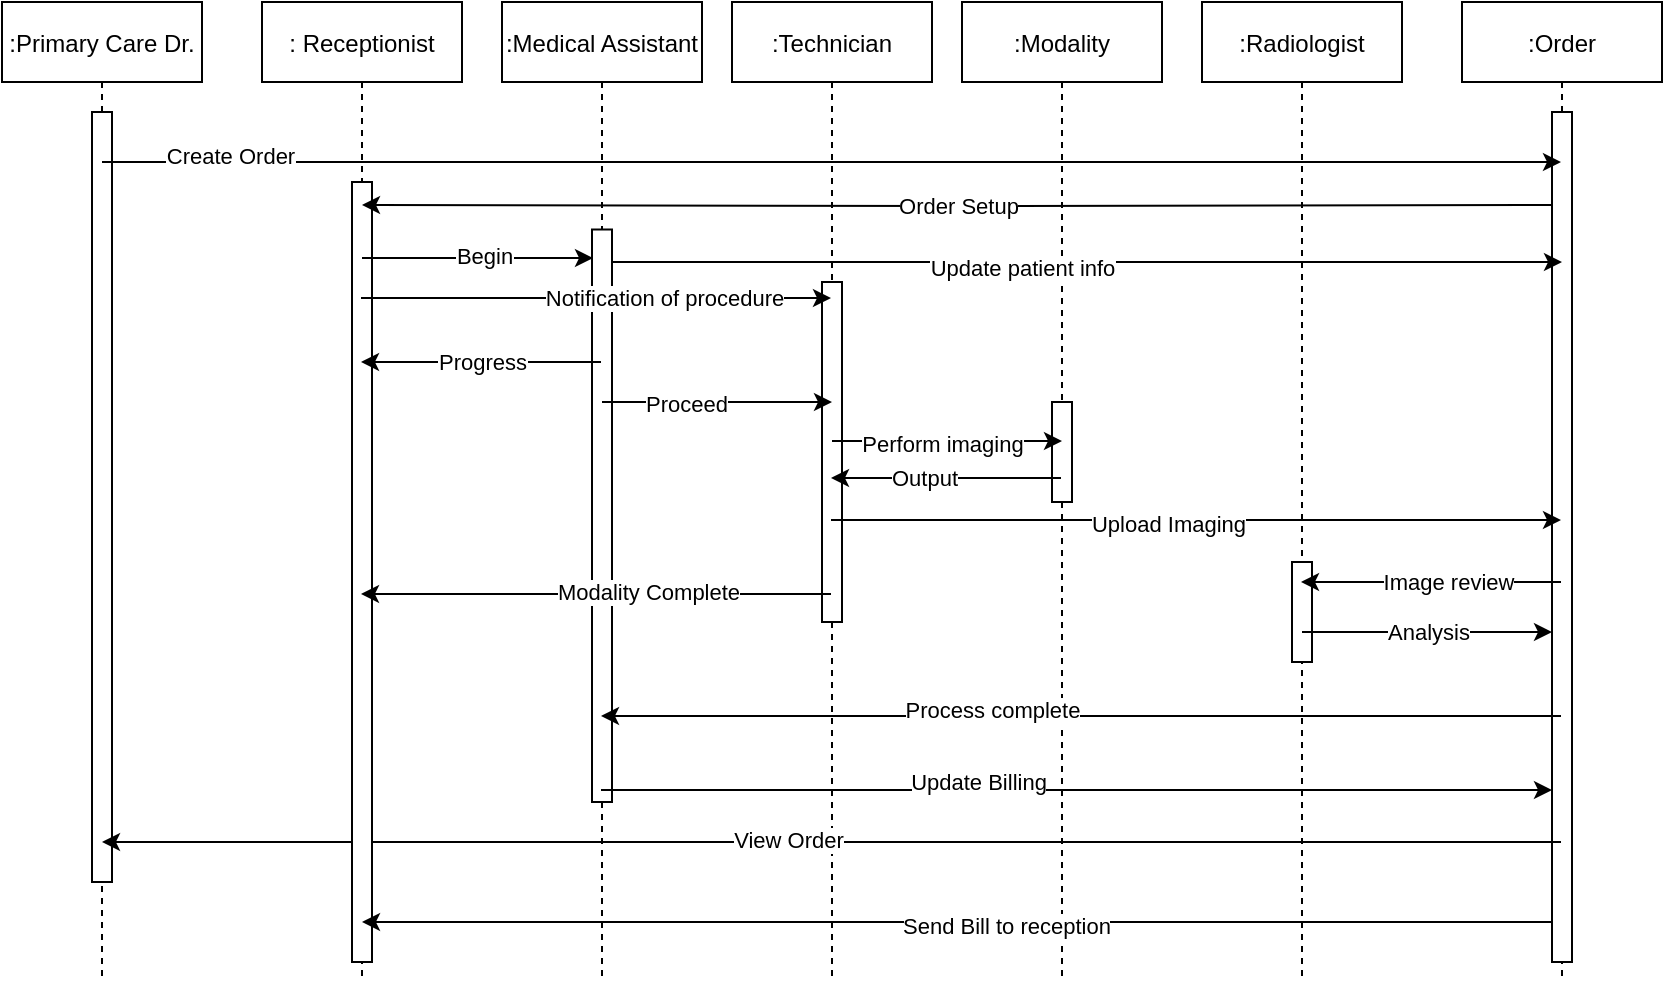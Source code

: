 <mxfile version="14.5.3" type="github">
  <diagram id="kgpKYQtTHZ0yAKxKKP6v" name="Page-1">
    <mxGraphModel dx="1141" dy="579" grid="1" gridSize="10" guides="1" tooltips="1" connect="1" arrows="1" fold="1" page="1" pageScale="1" pageWidth="850" pageHeight="1100" math="0" shadow="0">
      <root>
        <mxCell id="0" />
        <mxCell id="1" parent="0" />
        <mxCell id="3nuBFxr9cyL0pnOWT2aG-1" value=":Primary Care Dr." style="shape=umlLifeline;perimeter=lifelinePerimeter;container=1;collapsible=0;recursiveResize=0;rounded=0;shadow=0;strokeWidth=1;" parent="1" vertex="1">
          <mxGeometry x="10" y="70" width="100" height="490" as="geometry" />
        </mxCell>
        <mxCell id="3nuBFxr9cyL0pnOWT2aG-2" value="" style="points=[];perimeter=orthogonalPerimeter;rounded=0;shadow=0;strokeWidth=1;" parent="3nuBFxr9cyL0pnOWT2aG-1" vertex="1">
          <mxGeometry x="45" y="55" width="10" height="385" as="geometry" />
        </mxCell>
        <mxCell id="3nuBFxr9cyL0pnOWT2aG-5" value=":Order" style="shape=umlLifeline;perimeter=lifelinePerimeter;container=1;collapsible=0;recursiveResize=0;rounded=0;shadow=0;strokeWidth=1;" parent="1" vertex="1">
          <mxGeometry x="740" y="70" width="100" height="490" as="geometry" />
        </mxCell>
        <mxCell id="KH_maGALRaM7N10p8AnS-9" value="" style="points=[];perimeter=orthogonalPerimeter;rounded=0;shadow=0;strokeWidth=1;" parent="3nuBFxr9cyL0pnOWT2aG-5" vertex="1">
          <mxGeometry x="45" y="55" width="10" height="425" as="geometry" />
        </mxCell>
        <mxCell id="KH_maGALRaM7N10p8AnS-5" value=":Radiologist" style="shape=umlLifeline;perimeter=lifelinePerimeter;container=1;collapsible=0;recursiveResize=0;rounded=0;shadow=0;strokeWidth=1;" parent="1" vertex="1">
          <mxGeometry x="610" y="70" width="100" height="490" as="geometry" />
        </mxCell>
        <mxCell id="KH_maGALRaM7N10p8AnS-6" value="" style="points=[];perimeter=orthogonalPerimeter;rounded=0;shadow=0;strokeWidth=1;" parent="KH_maGALRaM7N10p8AnS-5" vertex="1">
          <mxGeometry x="45" y="280" width="10" height="50" as="geometry" />
        </mxCell>
        <mxCell id="KH_maGALRaM7N10p8AnS-7" value=":Technician" style="shape=umlLifeline;perimeter=lifelinePerimeter;container=1;collapsible=0;recursiveResize=0;rounded=0;shadow=0;strokeWidth=1;" parent="1" vertex="1">
          <mxGeometry x="375" y="70" width="100" height="490" as="geometry" />
        </mxCell>
        <mxCell id="KH_maGALRaM7N10p8AnS-8" value="" style="points=[];perimeter=orthogonalPerimeter;rounded=0;shadow=0;strokeWidth=1;" parent="KH_maGALRaM7N10p8AnS-7" vertex="1">
          <mxGeometry x="45" y="140" width="10" height="170" as="geometry" />
        </mxCell>
        <mxCell id="KH_maGALRaM7N10p8AnS-11" value="" style="endArrow=classic;html=1;" parent="1" source="3nuBFxr9cyL0pnOWT2aG-5" target="3nuBFxr9cyL0pnOWT2aG-1" edge="1">
          <mxGeometry width="50" height="50" relative="1" as="geometry">
            <mxPoint x="770" y="450" as="sourcePoint" />
            <mxPoint x="150" y="450" as="targetPoint" />
            <Array as="points">
              <mxPoint x="120" y="490" />
            </Array>
          </mxGeometry>
        </mxCell>
        <mxCell id="KH_maGALRaM7N10p8AnS-39" value="View Order" style="edgeLabel;html=1;align=center;verticalAlign=middle;resizable=0;points=[];" parent="KH_maGALRaM7N10p8AnS-11" vertex="1" connectable="0">
          <mxGeometry x="0.064" y="-1" relative="1" as="geometry">
            <mxPoint x="1" as="offset" />
          </mxGeometry>
        </mxCell>
        <mxCell id="KH_maGALRaM7N10p8AnS-13" value=":Modality" style="shape=umlLifeline;perimeter=lifelinePerimeter;container=1;collapsible=0;recursiveResize=0;rounded=0;shadow=0;strokeWidth=1;" parent="1" vertex="1">
          <mxGeometry x="490" y="70" width="100" height="490" as="geometry" />
        </mxCell>
        <mxCell id="KH_maGALRaM7N10p8AnS-14" value="" style="points=[];perimeter=orthogonalPerimeter;rounded=0;shadow=0;strokeWidth=1;" parent="KH_maGALRaM7N10p8AnS-13" vertex="1">
          <mxGeometry x="45" y="200" width="10" height="50" as="geometry" />
        </mxCell>
        <mxCell id="KH_maGALRaM7N10p8AnS-17" value="" style="endArrow=classic;html=1;" parent="1" edge="1">
          <mxGeometry width="50" height="50" relative="1" as="geometry">
            <mxPoint x="789.5" y="360" as="sourcePoint" />
            <mxPoint x="659.5" y="360" as="targetPoint" />
          </mxGeometry>
        </mxCell>
        <mxCell id="KH_maGALRaM7N10p8AnS-46" value="Image review" style="edgeLabel;html=1;align=center;verticalAlign=middle;resizable=0;points=[];" parent="KH_maGALRaM7N10p8AnS-17" vertex="1" connectable="0">
          <mxGeometry x="-0.131" relative="1" as="geometry">
            <mxPoint as="offset" />
          </mxGeometry>
        </mxCell>
        <mxCell id="KH_maGALRaM7N10p8AnS-18" value="" style="endArrow=classic;html=1;" parent="1" source="3nuBFxr9cyL0pnOWT2aG-1" target="3nuBFxr9cyL0pnOWT2aG-5" edge="1">
          <mxGeometry width="50" height="50" relative="1" as="geometry">
            <mxPoint x="190" y="200" as="sourcePoint" />
            <mxPoint x="240" y="150" as="targetPoint" />
            <Array as="points">
              <mxPoint x="450" y="150" />
            </Array>
          </mxGeometry>
        </mxCell>
        <mxCell id="KH_maGALRaM7N10p8AnS-38" value="Create Order" style="edgeLabel;html=1;align=center;verticalAlign=middle;resizable=0;points=[];" parent="KH_maGALRaM7N10p8AnS-18" vertex="1" connectable="0">
          <mxGeometry x="-0.829" y="3" relative="1" as="geometry">
            <mxPoint x="1" as="offset" />
          </mxGeometry>
        </mxCell>
        <mxCell id="KH_maGALRaM7N10p8AnS-21" value=": Receptionist" style="shape=umlLifeline;perimeter=lifelinePerimeter;container=1;collapsible=0;recursiveResize=0;rounded=0;shadow=0;strokeWidth=1;" parent="1" vertex="1">
          <mxGeometry x="140" y="70" width="100" height="490" as="geometry" />
        </mxCell>
        <mxCell id="KH_maGALRaM7N10p8AnS-22" value="" style="points=[];perimeter=orthogonalPerimeter;rounded=0;shadow=0;strokeWidth=1;" parent="KH_maGALRaM7N10p8AnS-21" vertex="1">
          <mxGeometry x="45" y="90" width="10" height="390" as="geometry" />
        </mxCell>
        <mxCell id="KH_maGALRaM7N10p8AnS-23" value="Order Setup" style="endArrow=classic;html=1;" parent="1" edge="1">
          <mxGeometry width="50" height="50" relative="1" as="geometry">
            <mxPoint x="785.5" y="171.5" as="sourcePoint" />
            <mxPoint x="190" y="171.5" as="targetPoint" />
            <Array as="points">
              <mxPoint x="490" y="172" />
            </Array>
          </mxGeometry>
        </mxCell>
        <mxCell id="KH_maGALRaM7N10p8AnS-24" value="" style="endArrow=classic;html=1;" parent="1" edge="1">
          <mxGeometry width="50" height="50" relative="1" as="geometry">
            <mxPoint x="190" y="198" as="sourcePoint" />
            <mxPoint x="305.5" y="198" as="targetPoint" />
            <Array as="points">
              <mxPoint x="240" y="198" />
            </Array>
          </mxGeometry>
        </mxCell>
        <mxCell id="KH_maGALRaM7N10p8AnS-49" value="Begin" style="edgeLabel;html=1;align=center;verticalAlign=middle;resizable=0;points=[];" parent="KH_maGALRaM7N10p8AnS-24" vertex="1" connectable="0">
          <mxGeometry x="0.056" y="1" relative="1" as="geometry">
            <mxPoint as="offset" />
          </mxGeometry>
        </mxCell>
        <mxCell id="KH_maGALRaM7N10p8AnS-25" value="" style="endArrow=classic;html=1;" parent="1" edge="1">
          <mxGeometry width="50" height="50" relative="1" as="geometry">
            <mxPoint x="310" y="200" as="sourcePoint" />
            <mxPoint x="790" y="200" as="targetPoint" />
          </mxGeometry>
        </mxCell>
        <mxCell id="KH_maGALRaM7N10p8AnS-41" value="Update patient info" style="edgeLabel;html=1;align=center;verticalAlign=middle;resizable=0;points=[];" parent="KH_maGALRaM7N10p8AnS-25" vertex="1" connectable="0">
          <mxGeometry x="-0.125" y="-3" relative="1" as="geometry">
            <mxPoint as="offset" />
          </mxGeometry>
        </mxCell>
        <mxCell id="KH_maGALRaM7N10p8AnS-26" value=":Medical Assistant" style="shape=umlLifeline;perimeter=lifelinePerimeter;container=1;collapsible=0;recursiveResize=0;rounded=0;shadow=0;strokeWidth=1;" parent="1" vertex="1">
          <mxGeometry x="260" y="70" width="100" height="490" as="geometry" />
        </mxCell>
        <mxCell id="KH_maGALRaM7N10p8AnS-27" value="" style="points=[];perimeter=orthogonalPerimeter;rounded=0;shadow=0;strokeWidth=1;" parent="KH_maGALRaM7N10p8AnS-26" vertex="1">
          <mxGeometry x="45" y="113.75" width="10" height="286.25" as="geometry" />
        </mxCell>
        <mxCell id="KH_maGALRaM7N10p8AnS-29" value="" style="endArrow=classic;html=1;" parent="1" source="KH_maGALRaM7N10p8AnS-9" target="KH_maGALRaM7N10p8AnS-21" edge="1">
          <mxGeometry width="50" height="50" relative="1" as="geometry">
            <mxPoint x="740" y="530" as="sourcePoint" />
            <mxPoint x="90" y="610" as="targetPoint" />
            <Array as="points">
              <mxPoint x="490" y="530" />
            </Array>
          </mxGeometry>
        </mxCell>
        <mxCell id="KH_maGALRaM7N10p8AnS-40" value="Send Bill to reception" style="edgeLabel;html=1;align=center;verticalAlign=middle;resizable=0;points=[];" parent="KH_maGALRaM7N10p8AnS-29" vertex="1" connectable="0">
          <mxGeometry x="-0.08" y="2" relative="1" as="geometry">
            <mxPoint as="offset" />
          </mxGeometry>
        </mxCell>
        <mxCell id="KH_maGALRaM7N10p8AnS-30" value="" style="endArrow=classic;html=1;edgeStyle=orthogonalEdgeStyle;curved=1;" parent="1" edge="1">
          <mxGeometry width="50" height="50" relative="1" as="geometry">
            <mxPoint x="309.5" y="250" as="sourcePoint" />
            <mxPoint x="189.5" y="250" as="targetPoint" />
          </mxGeometry>
        </mxCell>
        <mxCell id="KH_maGALRaM7N10p8AnS-44" value="Progress" style="edgeLabel;html=1;align=center;verticalAlign=middle;resizable=0;points=[];" parent="KH_maGALRaM7N10p8AnS-30" vertex="1" connectable="0">
          <mxGeometry x="-0.242" y="-1" relative="1" as="geometry">
            <mxPoint x="-14.5" y="1" as="offset" />
          </mxGeometry>
        </mxCell>
        <mxCell id="KH_maGALRaM7N10p8AnS-32" value="" style="endArrow=classic;html=1;" parent="1" edge="1">
          <mxGeometry width="50" height="50" relative="1" as="geometry">
            <mxPoint x="310" y="270" as="sourcePoint" />
            <mxPoint x="425" y="270" as="targetPoint" />
          </mxGeometry>
        </mxCell>
        <mxCell id="KH_maGALRaM7N10p8AnS-42" value="Proceed" style="edgeLabel;html=1;align=center;verticalAlign=middle;resizable=0;points=[];" parent="KH_maGALRaM7N10p8AnS-32" vertex="1" connectable="0">
          <mxGeometry x="-0.296" y="-1" relative="1" as="geometry">
            <mxPoint x="1" as="offset" />
          </mxGeometry>
        </mxCell>
        <mxCell id="KH_maGALRaM7N10p8AnS-34" value="" style="endArrow=classic;html=1;" parent="1" edge="1">
          <mxGeometry width="50" height="50" relative="1" as="geometry">
            <mxPoint x="425" y="289.5" as="sourcePoint" />
            <mxPoint x="540" y="289.5" as="targetPoint" />
            <Array as="points">
              <mxPoint x="480.5" y="289.5" />
            </Array>
          </mxGeometry>
        </mxCell>
        <mxCell id="KH_maGALRaM7N10p8AnS-43" value="Perform imaging" style="edgeLabel;html=1;align=center;verticalAlign=middle;resizable=0;points=[];" parent="KH_maGALRaM7N10p8AnS-34" vertex="1" connectable="0">
          <mxGeometry x="0.296" y="-2" relative="1" as="geometry">
            <mxPoint x="-19.5" y="-0.5" as="offset" />
          </mxGeometry>
        </mxCell>
        <mxCell id="KH_maGALRaM7N10p8AnS-33" value="" style="endArrow=classic;html=1;" parent="1" edge="1">
          <mxGeometry width="50" height="50" relative="1" as="geometry">
            <mxPoint x="789.5" y="427" as="sourcePoint" />
            <mxPoint x="309.5" y="427" as="targetPoint" />
          </mxGeometry>
        </mxCell>
        <mxCell id="KH_maGALRaM7N10p8AnS-48" value="Process complete" style="edgeLabel;html=1;align=center;verticalAlign=middle;resizable=0;points=[];" parent="KH_maGALRaM7N10p8AnS-33" vertex="1" connectable="0">
          <mxGeometry x="0.19" y="-3" relative="1" as="geometry">
            <mxPoint x="1" as="offset" />
          </mxGeometry>
        </mxCell>
        <mxCell id="KH_maGALRaM7N10p8AnS-36" value="" style="endArrow=classic;html=1;" parent="1" edge="1">
          <mxGeometry width="50" height="50" relative="1" as="geometry">
            <mxPoint x="309.5" y="464" as="sourcePoint" />
            <mxPoint x="785" y="464" as="targetPoint" />
          </mxGeometry>
        </mxCell>
        <mxCell id="KH_maGALRaM7N10p8AnS-37" value="Update Billing" style="edgeLabel;html=1;align=center;verticalAlign=middle;resizable=0;points=[];" parent="KH_maGALRaM7N10p8AnS-36" vertex="1" connectable="0">
          <mxGeometry x="-0.211" y="4" relative="1" as="geometry">
            <mxPoint x="1" as="offset" />
          </mxGeometry>
        </mxCell>
        <mxCell id="KH_maGALRaM7N10p8AnS-47" value="Analysis" style="endArrow=classic;html=1;" parent="1" source="KH_maGALRaM7N10p8AnS-5" edge="1">
          <mxGeometry width="50" height="50" relative="1" as="geometry">
            <mxPoint x="730" y="385" as="sourcePoint" />
            <mxPoint x="785" y="385" as="targetPoint" />
          </mxGeometry>
        </mxCell>
        <mxCell id="KH_maGALRaM7N10p8AnS-50" value="" style="endArrow=classic;html=1;" parent="1" edge="1">
          <mxGeometry width="50" height="50" relative="1" as="geometry">
            <mxPoint x="189.5" y="218" as="sourcePoint" />
            <mxPoint x="424.5" y="218" as="targetPoint" />
          </mxGeometry>
        </mxCell>
        <mxCell id="KH_maGALRaM7N10p8AnS-51" value="Notification of procedure" style="edgeLabel;html=1;align=center;verticalAlign=middle;resizable=0;points=[];" parent="KH_maGALRaM7N10p8AnS-50" vertex="1" connectable="0">
          <mxGeometry x="0.289" relative="1" as="geometry">
            <mxPoint as="offset" />
          </mxGeometry>
        </mxCell>
        <mxCell id="KH_maGALRaM7N10p8AnS-52" value="" style="endArrow=classic;html=1;" parent="1" source="KH_maGALRaM7N10p8AnS-13" edge="1">
          <mxGeometry width="50" height="50" relative="1" as="geometry">
            <mxPoint x="480" y="308" as="sourcePoint" />
            <mxPoint x="424.5" y="308" as="targetPoint" />
          </mxGeometry>
        </mxCell>
        <mxCell id="KH_maGALRaM7N10p8AnS-53" value="Output" style="edgeLabel;html=1;align=center;verticalAlign=middle;resizable=0;points=[];" parent="KH_maGALRaM7N10p8AnS-52" vertex="1" connectable="0">
          <mxGeometry x="0.191" relative="1" as="geometry">
            <mxPoint as="offset" />
          </mxGeometry>
        </mxCell>
        <mxCell id="KH_maGALRaM7N10p8AnS-54" value="" style="endArrow=classic;html=1;" parent="1" edge="1">
          <mxGeometry width="50" height="50" relative="1" as="geometry">
            <mxPoint x="424.5" y="329" as="sourcePoint" />
            <mxPoint x="789.5" y="329" as="targetPoint" />
          </mxGeometry>
        </mxCell>
        <mxCell id="KH_maGALRaM7N10p8AnS-55" value="Upload Imaging" style="edgeLabel;html=1;align=center;verticalAlign=middle;resizable=0;points=[];" parent="KH_maGALRaM7N10p8AnS-54" vertex="1" connectable="0">
          <mxGeometry x="-0.082" y="-2" relative="1" as="geometry">
            <mxPoint x="1" as="offset" />
          </mxGeometry>
        </mxCell>
        <mxCell id="KH_maGALRaM7N10p8AnS-56" value="" style="endArrow=classic;html=1;" parent="1" source="KH_maGALRaM7N10p8AnS-7" edge="1">
          <mxGeometry width="50" height="50" relative="1" as="geometry">
            <mxPoint x="360" y="366" as="sourcePoint" />
            <mxPoint x="189.5" y="366" as="targetPoint" />
          </mxGeometry>
        </mxCell>
        <mxCell id="KH_maGALRaM7N10p8AnS-57" value="Modality Complete" style="edgeLabel;html=1;align=center;verticalAlign=middle;resizable=0;points=[];" parent="KH_maGALRaM7N10p8AnS-56" vertex="1" connectable="0">
          <mxGeometry x="-0.221" y="-1" relative="1" as="geometry">
            <mxPoint as="offset" />
          </mxGeometry>
        </mxCell>
      </root>
    </mxGraphModel>
  </diagram>
</mxfile>
